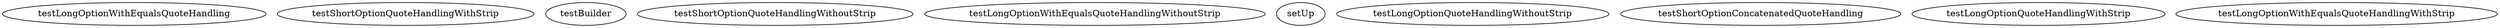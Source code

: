 digraph G {
testLongOptionWithEqualsQuoteHandling;
testShortOptionQuoteHandlingWithStrip;
testBuilder;
testShortOptionQuoteHandlingWithoutStrip;
testLongOptionWithEqualsQuoteHandlingWithoutStrip;
setUp;
testLongOptionQuoteHandlingWithoutStrip;
testShortOptionConcatenatedQuoteHandling;
testLongOptionQuoteHandlingWithStrip;
testLongOptionWithEqualsQuoteHandlingWithStrip;
}